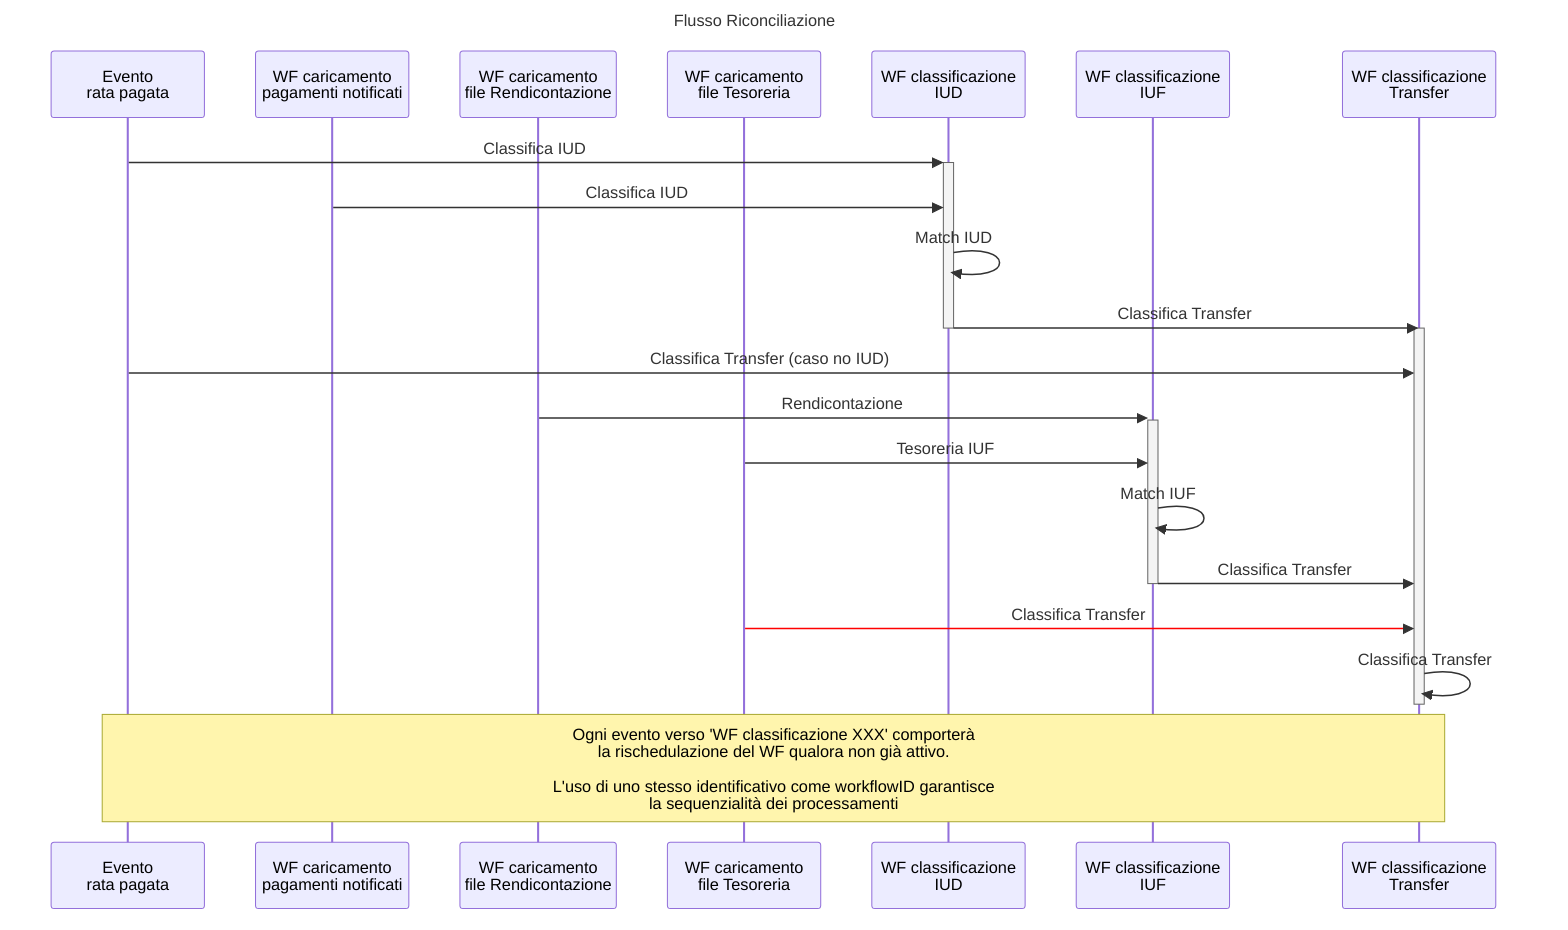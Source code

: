 ---
title: Flusso Riconciliazione
---
%%{init:{'themeCSS':'.messageLine0:nth-of-type(8) { stroke: red; };.messageText:nth-of-type(10) { fill: red;};'}}%%

sequenceDiagram
    participant EV_RT as Evento<BR />rata pagata
    participant WF_RN as WF caricamento<BR />pagamenti notificati
    participant WF_R as WF caricamento<BR />file Rendicontazione
    participant WF_T as WF caricamento<BR />file Tesoreria
    participant WF_CLS_IUD as WF classificazione<BR />IUD
    participant WF_CLS_IUF as WF classificazione<BR />IUF
    participant WF_CLS_IUV as WF classificazione<BR />Transfer

    EV_RT ->>+ WF_CLS_IUD: Classifica IUD
    WF_RN ->> WF_CLS_IUD: Classifica IUD
    WF_CLS_IUD ->> WF_CLS_IUD: Match IUD
    WF_CLS_IUD ->>- WF_CLS_IUV: Classifica Transfer
    activate WF_CLS_IUV
    EV_RT ->> WF_CLS_IUV: Classifica Transfer (caso no IUD)

    WF_R ->>+ WF_CLS_IUF: Rendicontazione
    WF_T ->> WF_CLS_IUF: Tesoreria IUF
    WF_CLS_IUF ->> WF_CLS_IUF: Match IUF
    WF_CLS_IUF ->>- WF_CLS_IUV: Classifica Transfer

    WF_T ->> WF_CLS_IUV: Classifica Transfer
    WF_CLS_IUV ->>- WF_CLS_IUV: Classifica Transfer

    note over EV_RT,WF_CLS_IUV: Ogni evento verso 'WF classificazione XXX' comporterà<BR />la rischedulazione del WF qualora non già attivo.<BR/><BR/>L'uso di uno stesso identificativo come workflowID garantisce<BR />la sequenzialità dei processamenti